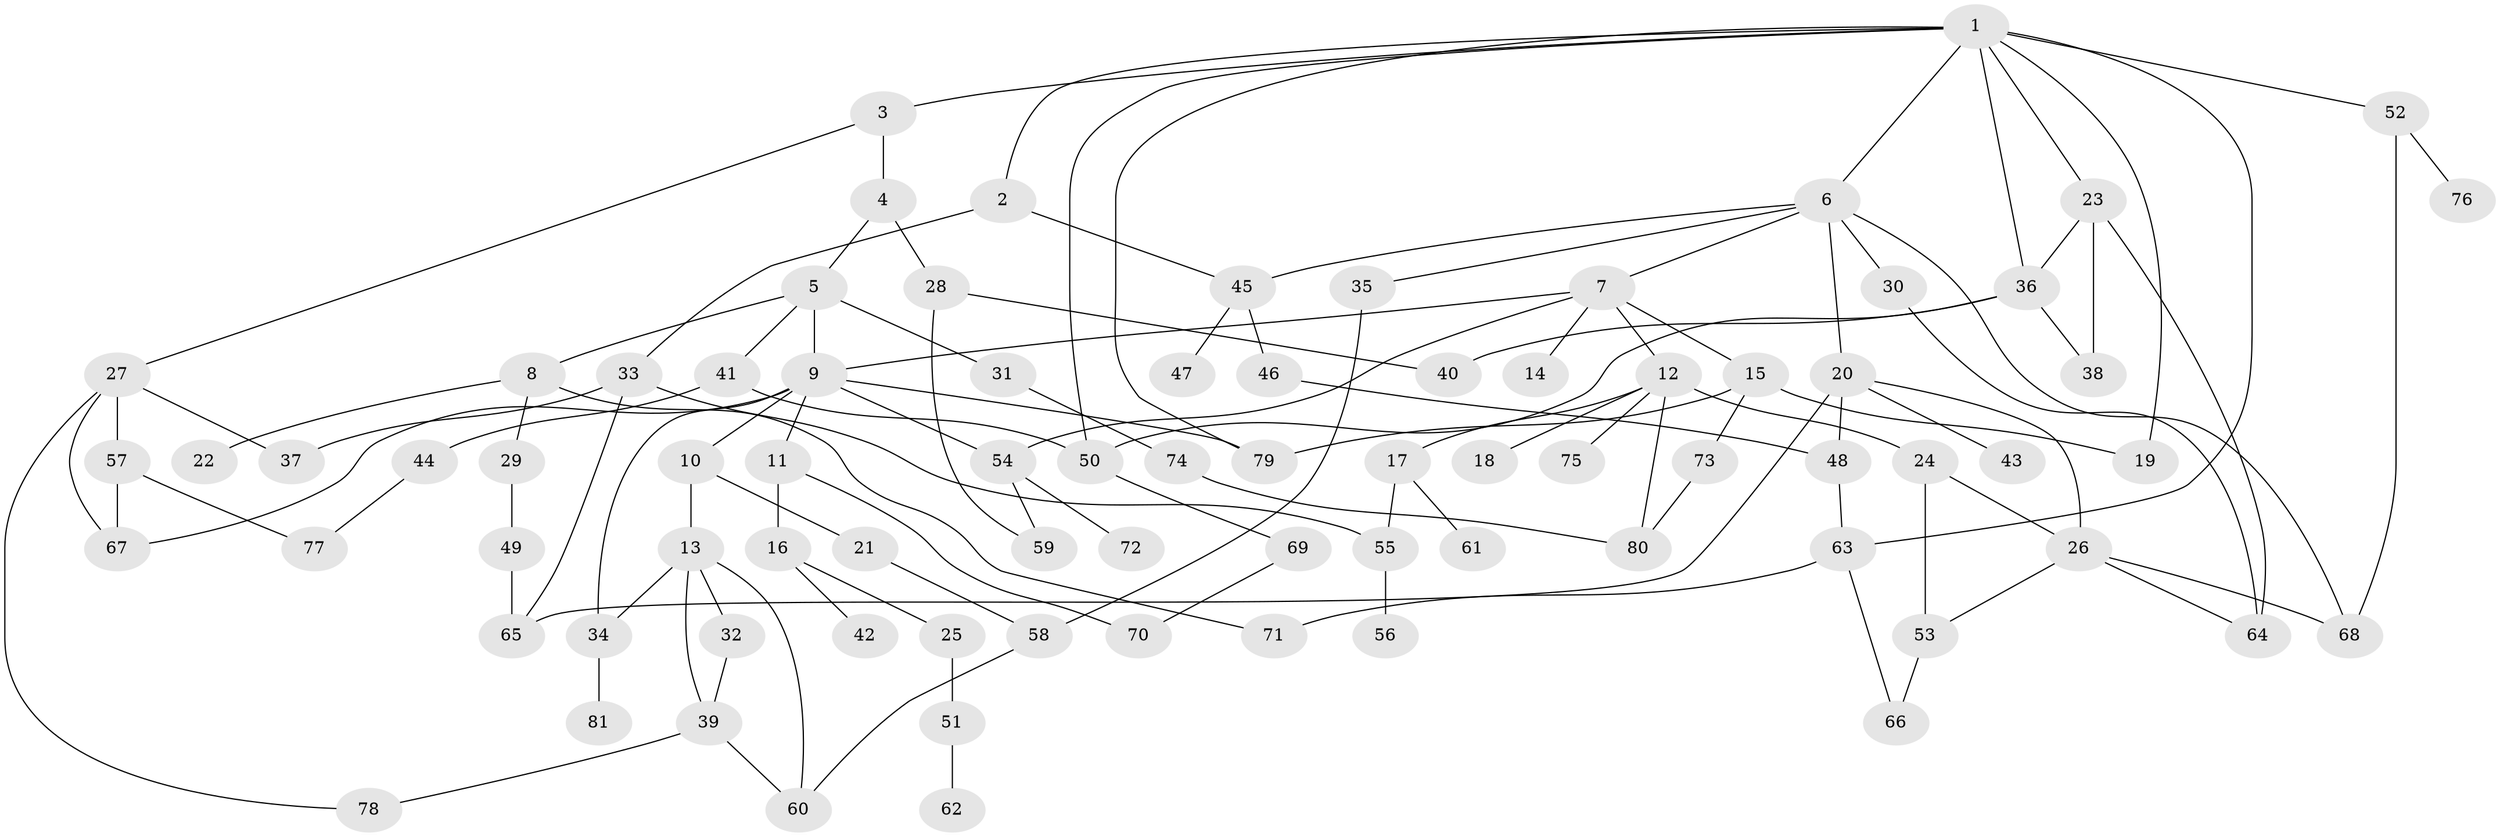 // Generated by graph-tools (version 1.1) at 2025/42/03/09/25 04:42:30]
// undirected, 81 vertices, 118 edges
graph export_dot {
graph [start="1"]
  node [color=gray90,style=filled];
  1;
  2;
  3;
  4;
  5;
  6;
  7;
  8;
  9;
  10;
  11;
  12;
  13;
  14;
  15;
  16;
  17;
  18;
  19;
  20;
  21;
  22;
  23;
  24;
  25;
  26;
  27;
  28;
  29;
  30;
  31;
  32;
  33;
  34;
  35;
  36;
  37;
  38;
  39;
  40;
  41;
  42;
  43;
  44;
  45;
  46;
  47;
  48;
  49;
  50;
  51;
  52;
  53;
  54;
  55;
  56;
  57;
  58;
  59;
  60;
  61;
  62;
  63;
  64;
  65;
  66;
  67;
  68;
  69;
  70;
  71;
  72;
  73;
  74;
  75;
  76;
  77;
  78;
  79;
  80;
  81;
  1 -- 2;
  1 -- 3;
  1 -- 6;
  1 -- 19;
  1 -- 23;
  1 -- 50;
  1 -- 52;
  1 -- 79;
  1 -- 63;
  1 -- 36;
  2 -- 33;
  2 -- 45;
  3 -- 4;
  3 -- 27;
  4 -- 5;
  4 -- 28;
  5 -- 8;
  5 -- 9;
  5 -- 31;
  5 -- 41;
  6 -- 7;
  6 -- 20;
  6 -- 30;
  6 -- 35;
  6 -- 45;
  6 -- 68;
  7 -- 12;
  7 -- 14;
  7 -- 15;
  7 -- 54;
  7 -- 9;
  8 -- 22;
  8 -- 29;
  8 -- 71;
  9 -- 10;
  9 -- 11;
  9 -- 34;
  9 -- 54;
  9 -- 67;
  9 -- 79;
  10 -- 13;
  10 -- 21;
  11 -- 16;
  11 -- 70;
  12 -- 17;
  12 -- 18;
  12 -- 24;
  12 -- 75;
  12 -- 80;
  13 -- 32;
  13 -- 39;
  13 -- 60;
  13 -- 34;
  15 -- 73;
  15 -- 79;
  15 -- 19;
  16 -- 25;
  16 -- 42;
  17 -- 61;
  17 -- 55;
  20 -- 26;
  20 -- 43;
  20 -- 65;
  20 -- 48;
  21 -- 58;
  23 -- 36;
  23 -- 64;
  23 -- 38;
  24 -- 26;
  24 -- 53;
  25 -- 51;
  26 -- 53;
  26 -- 68;
  26 -- 64;
  27 -- 57;
  27 -- 67;
  27 -- 78;
  27 -- 37;
  28 -- 40;
  28 -- 59;
  29 -- 49;
  30 -- 64;
  31 -- 74;
  32 -- 39;
  33 -- 37;
  33 -- 55;
  33 -- 65;
  34 -- 81;
  35 -- 58;
  36 -- 38;
  36 -- 40;
  36 -- 50;
  39 -- 60;
  39 -- 78;
  41 -- 44;
  41 -- 50;
  44 -- 77;
  45 -- 46;
  45 -- 47;
  46 -- 48;
  48 -- 63;
  49 -- 65;
  50 -- 69;
  51 -- 62;
  52 -- 76;
  52 -- 68;
  53 -- 66;
  54 -- 59;
  54 -- 72;
  55 -- 56;
  57 -- 77;
  57 -- 67;
  58 -- 60;
  63 -- 66;
  63 -- 71;
  69 -- 70;
  73 -- 80;
  74 -- 80;
}
